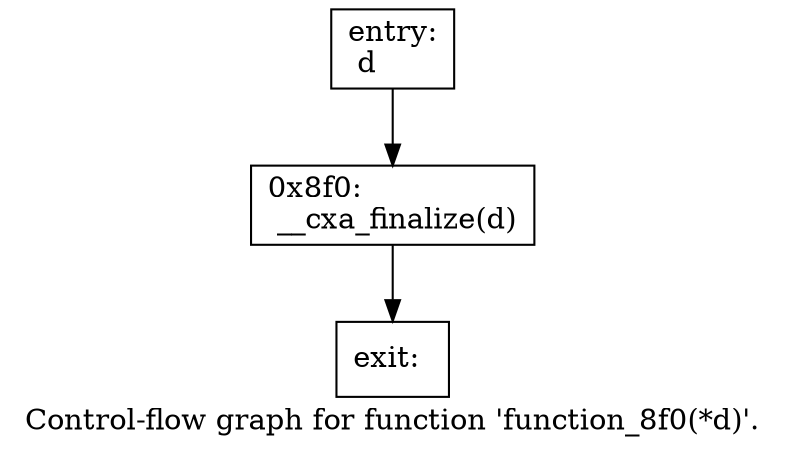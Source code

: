 digraph "Control-flow graph for function 'function_8f0(*d)'." {
  label="Control-flow graph for function 'function_8f0(*d)'.";
  node [shape=record];

  Node140736622416384 [label="{entry:\l  d\l}"];
  Node140736622416384 -> Node140736622257008;
  Node140736622257008 [label="{0x8f0:\l  __cxa_finalize(d)\l}"];
  Node140736622257008 -> Node140736622410720;
  Node140736622410720 [label="{exit:\l}"];

}

